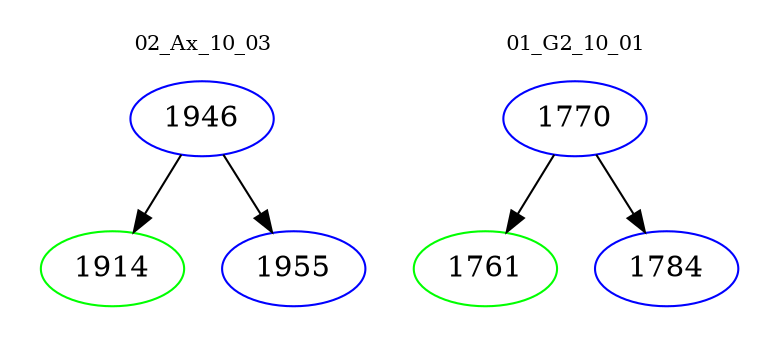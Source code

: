 digraph{
subgraph cluster_0 {
color = white
label = "02_Ax_10_03";
fontsize=10;
T0_1946 [label="1946", color="blue"]
T0_1946 -> T0_1914 [color="black"]
T0_1914 [label="1914", color="green"]
T0_1946 -> T0_1955 [color="black"]
T0_1955 [label="1955", color="blue"]
}
subgraph cluster_1 {
color = white
label = "01_G2_10_01";
fontsize=10;
T1_1770 [label="1770", color="blue"]
T1_1770 -> T1_1761 [color="black"]
T1_1761 [label="1761", color="green"]
T1_1770 -> T1_1784 [color="black"]
T1_1784 [label="1784", color="blue"]
}
}
